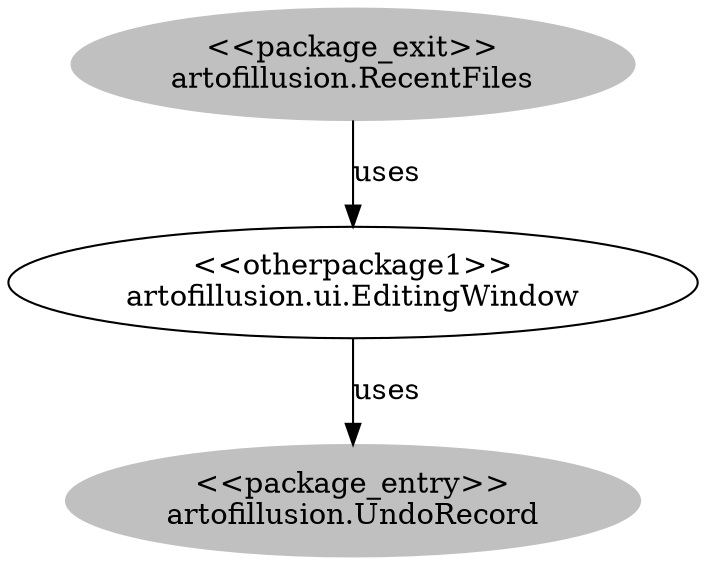 digraph cd {
	artofillusion_RecentFiles [label="<<package_exit>>
artofillusion.RecentFiles",style=filled,color="grey"];
	artofillusion_UndoRecord [label="<<package_entry>>
artofillusion.UndoRecord",style=filled,color="grey"];
	artofillusion_ui_EditingWindow [label="<<otherpackage1>>
artofillusion.ui.EditingWindow"];
	artofillusion_RecentFiles -> artofillusion_ui_EditingWindow [label=uses];
	artofillusion_ui_EditingWindow -> artofillusion_UndoRecord [label=uses];
}
